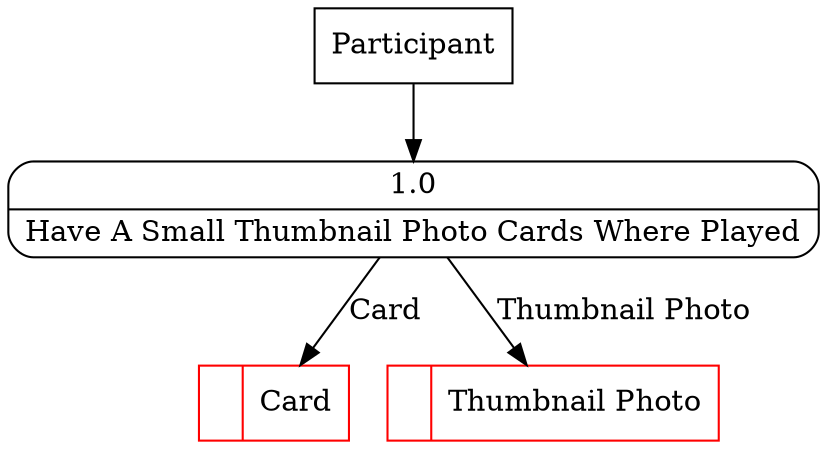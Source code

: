 digraph dfd2{ 
node[shape=record]
200 [label="<f0>  |<f1> Card " color=red];
201 [label="<f0>  |<f1> Thumbnail Photo " color=red];
202 [label="Participant" shape=box];
203 [label="{<f0> 1.0|<f1> Have A Small Thumbnail Photo Cards Where Played }" shape=Mrecord];
202 -> 203
203 -> 201 [label="Thumbnail Photo"]
203 -> 200 [label="Card"]
}